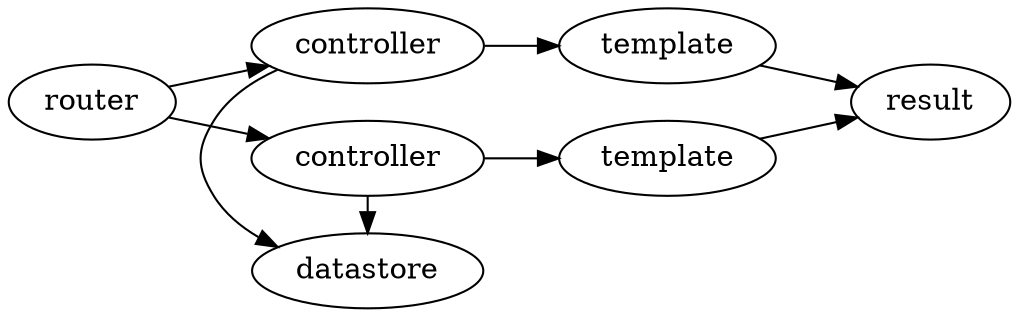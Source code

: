 digraph Routing {
  rankdir=LR;

  b [label="router"];

  { rank = same;
    c [label="controller"];
    g [label="controller"];
    e [label="datastore"];
  }

  { rank = same;
    d [label="template"];
    h [label="template"];
  }

  i [label="result"];

  b -> c;
  c -> e;
  c -> d;
  d -> i;

  b -> g;
  g -> e;
  g -> h;
  h -> i;
}
